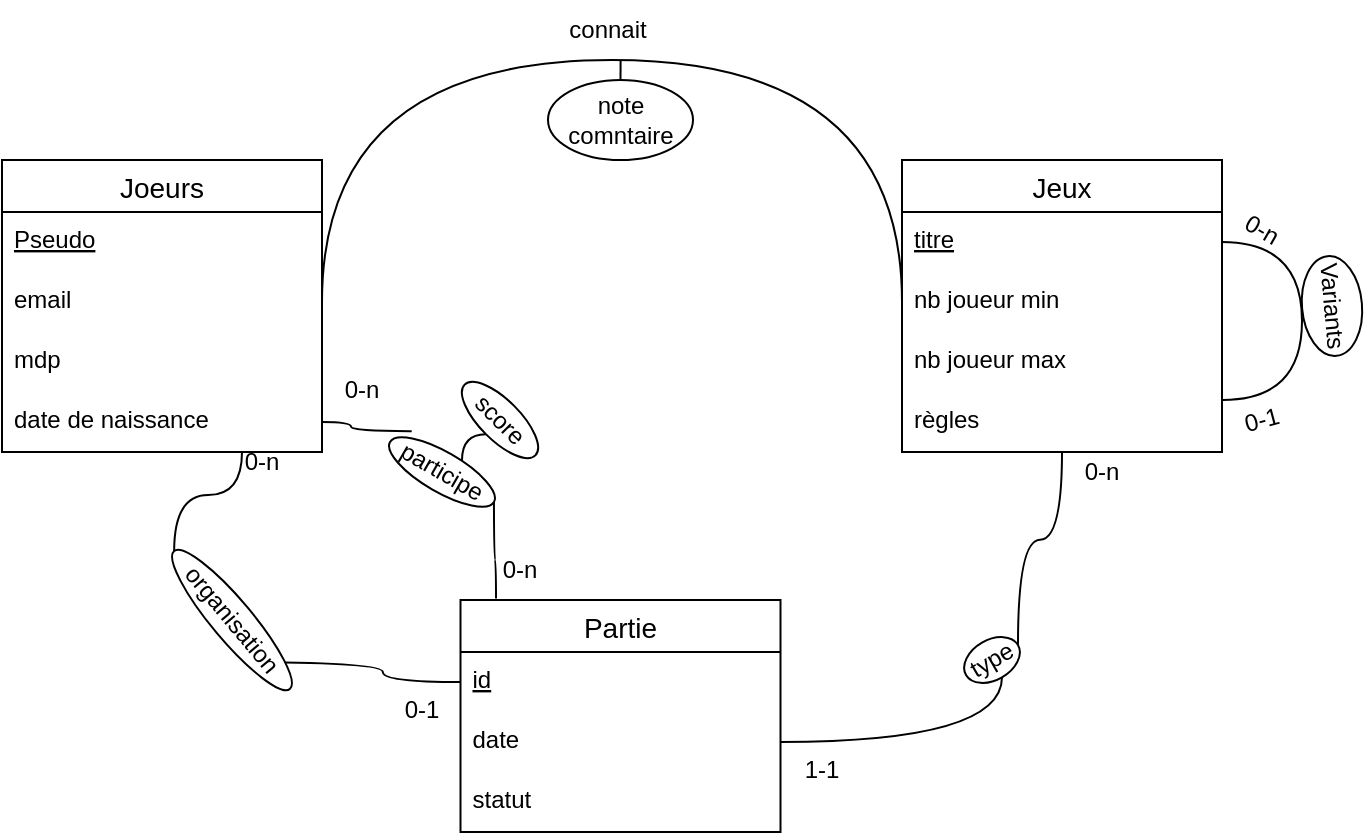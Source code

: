 <mxfile>
    <diagram id="mglDICaC-oP2oQJibCYG" name="Page-1">
        <mxGraphModel dx="1030" dy="633" grid="1" gridSize="10" guides="1" tooltips="1" connect="1" arrows="1" fold="1" page="1" pageScale="1" pageWidth="827" pageHeight="1169" math="0" shadow="0">
            <root>
                <mxCell id="0"/>
                <mxCell id="1" parent="0"/>
                <mxCell id="28" style="edgeStyle=orthogonalEdgeStyle;curved=1;html=1;exitX=0.75;exitY=1;exitDx=0;exitDy=0;entryX=0;entryY=0.5;entryDx=0;entryDy=0;endArrow=none;endFill=0;startArrow=none;" edge="1" parent="1" source="29" target="18">
                    <mxGeometry relative="1" as="geometry"/>
                </mxCell>
                <mxCell id="2" value="Joeurs" style="swimlane;fontStyle=0;childLayout=stackLayout;horizontal=1;startSize=26;horizontalStack=0;resizeParent=1;resizeParentMax=0;resizeLast=0;collapsible=1;marginBottom=0;align=center;fontSize=14;" vertex="1" parent="1">
                    <mxGeometry x="140" y="320" width="160" height="146" as="geometry"/>
                </mxCell>
                <mxCell id="3" value="Pseudo" style="text;strokeColor=none;fillColor=none;spacingLeft=4;spacingRight=4;overflow=hidden;rotatable=0;points=[[0,0.5],[1,0.5]];portConstraint=eastwest;fontSize=12;fontStyle=4" vertex="1" parent="2">
                    <mxGeometry y="26" width="160" height="30" as="geometry"/>
                </mxCell>
                <mxCell id="4" value="email" style="text;strokeColor=none;fillColor=none;spacingLeft=4;spacingRight=4;overflow=hidden;rotatable=0;points=[[0,0.5],[1,0.5]];portConstraint=eastwest;fontSize=12;" vertex="1" parent="2">
                    <mxGeometry y="56" width="160" height="30" as="geometry"/>
                </mxCell>
                <mxCell id="5" value="mdp" style="text;strokeColor=none;fillColor=none;spacingLeft=4;spacingRight=4;overflow=hidden;rotatable=0;points=[[0,0.5],[1,0.5]];portConstraint=eastwest;fontSize=12;" vertex="1" parent="2">
                    <mxGeometry y="86" width="160" height="30" as="geometry"/>
                </mxCell>
                <mxCell id="6" value="date de naissance" style="text;strokeColor=none;fillColor=none;spacingLeft=4;spacingRight=4;overflow=hidden;rotatable=0;points=[[0,0.5],[1,0.5]];portConstraint=eastwest;fontSize=12;" vertex="1" parent="2">
                    <mxGeometry y="116" width="160" height="30" as="geometry"/>
                </mxCell>
                <mxCell id="7" value="Jeux" style="swimlane;fontStyle=0;childLayout=stackLayout;horizontal=1;startSize=26;horizontalStack=0;resizeParent=1;resizeParentMax=0;resizeLast=0;collapsible=1;marginBottom=0;align=center;fontSize=14;" vertex="1" parent="1">
                    <mxGeometry x="590" y="320" width="160" height="146" as="geometry"/>
                </mxCell>
                <mxCell id="38" style="edgeStyle=orthogonalEdgeStyle;curved=1;html=1;exitX=1;exitY=0.5;exitDx=0;exitDy=0;entryX=1.002;entryY=0.132;entryDx=0;entryDy=0;entryPerimeter=0;endArrow=none;endFill=0;" edge="1" parent="7" source="8" target="11">
                    <mxGeometry relative="1" as="geometry">
                        <Array as="points">
                            <mxPoint x="200" y="41"/>
                            <mxPoint x="200" y="120"/>
                        </Array>
                    </mxGeometry>
                </mxCell>
                <mxCell id="8" value="titre" style="text;strokeColor=none;fillColor=none;spacingLeft=4;spacingRight=4;overflow=hidden;rotatable=0;points=[[0,0.5],[1,0.5]];portConstraint=eastwest;fontSize=12;fontStyle=4" vertex="1" parent="7">
                    <mxGeometry y="26" width="160" height="30" as="geometry"/>
                </mxCell>
                <mxCell id="9" value="nb joueur min" style="text;strokeColor=none;fillColor=none;spacingLeft=4;spacingRight=4;overflow=hidden;rotatable=0;points=[[0,0.5],[1,0.5]];portConstraint=eastwest;fontSize=12;" vertex="1" parent="7">
                    <mxGeometry y="56" width="160" height="30" as="geometry"/>
                </mxCell>
                <mxCell id="10" value="nb joueur max" style="text;strokeColor=none;fillColor=none;spacingLeft=4;spacingRight=4;overflow=hidden;rotatable=0;points=[[0,0.5],[1,0.5]];portConstraint=eastwest;fontSize=12;" vertex="1" parent="7">
                    <mxGeometry y="86" width="160" height="30" as="geometry"/>
                </mxCell>
                <mxCell id="11" value="règles" style="text;strokeColor=none;fillColor=none;spacingLeft=4;spacingRight=4;overflow=hidden;rotatable=0;points=[[0,0.5],[1,0.5]];portConstraint=eastwest;fontSize=12;" vertex="1" parent="7">
                    <mxGeometry y="116" width="160" height="30" as="geometry"/>
                </mxCell>
                <mxCell id="14" value="" style="group" vertex="1" connectable="0" parent="1">
                    <mxGeometry x="300" y="240" width="290" height="30" as="geometry"/>
                </mxCell>
                <mxCell id="12" style="edgeStyle=orthogonalEdgeStyle;html=1;exitX=1;exitY=0.5;exitDx=0;exitDy=0;entryX=0;entryY=0.5;entryDx=0;entryDy=0;curved=1;endArrow=none;endFill=0;" edge="1" parent="14" source="4" target="9">
                    <mxGeometry relative="1" as="geometry">
                        <Array as="points">
                            <mxPoint y="30"/>
                            <mxPoint x="290" y="30"/>
                        </Array>
                    </mxGeometry>
                </mxCell>
                <mxCell id="13" value="connait" style="text;html=1;strokeColor=none;fillColor=none;align=center;verticalAlign=middle;whiteSpace=wrap;rounded=0;" vertex="1" parent="14">
                    <mxGeometry x="113" width="60" height="30" as="geometry"/>
                </mxCell>
                <mxCell id="16" style="edgeStyle=orthogonalEdgeStyle;curved=1;html=1;exitX=0.5;exitY=0;exitDx=0;exitDy=0;entryX=0.605;entryY=1.012;entryDx=0;entryDy=0;entryPerimeter=0;endArrow=none;endFill=0;" edge="1" parent="1" source="15" target="13">
                    <mxGeometry relative="1" as="geometry"/>
                </mxCell>
                <mxCell id="15" value="note comntaire" style="ellipse;whiteSpace=wrap;html=1;" vertex="1" parent="1">
                    <mxGeometry x="413" y="280" width="72.5" height="40" as="geometry"/>
                </mxCell>
                <mxCell id="17" value="Partie" style="swimlane;fontStyle=0;childLayout=stackLayout;horizontal=1;startSize=26;horizontalStack=0;resizeParent=1;resizeParentMax=0;resizeLast=0;collapsible=1;marginBottom=0;align=center;fontSize=14;" vertex="1" parent="1">
                    <mxGeometry x="369.25" y="540" width="160" height="116" as="geometry"/>
                </mxCell>
                <mxCell id="18" value="id" style="text;strokeColor=none;fillColor=none;spacingLeft=4;spacingRight=4;overflow=hidden;rotatable=0;points=[[0,0.5],[1,0.5]];portConstraint=eastwest;fontSize=12;fontStyle=4" vertex="1" parent="17">
                    <mxGeometry y="26" width="160" height="30" as="geometry"/>
                </mxCell>
                <mxCell id="19" value="date" style="text;strokeColor=none;fillColor=none;spacingLeft=4;spacingRight=4;overflow=hidden;rotatable=0;points=[[0,0.5],[1,0.5]];portConstraint=eastwest;fontSize=12;" vertex="1" parent="17">
                    <mxGeometry y="56" width="160" height="30" as="geometry"/>
                </mxCell>
                <mxCell id="20" value="statut" style="text;strokeColor=none;fillColor=none;spacingLeft=4;spacingRight=4;overflow=hidden;rotatable=0;points=[[0,0.5],[1,0.5]];portConstraint=eastwest;fontSize=12;" vertex="1" parent="17">
                    <mxGeometry y="86" width="160" height="30" as="geometry"/>
                </mxCell>
                <mxCell id="21" style="edgeStyle=orthogonalEdgeStyle;curved=1;html=1;exitX=1;exitY=0.5;exitDx=0;exitDy=0;entryX=0.111;entryY=-0.006;entryDx=0;entryDy=0;entryPerimeter=0;endArrow=none;endFill=0;startArrow=none;" edge="1" parent="1" source="22" target="17">
                    <mxGeometry relative="1" as="geometry"/>
                </mxCell>
                <mxCell id="23" value="" style="edgeStyle=orthogonalEdgeStyle;curved=1;html=1;exitX=1;exitY=0.5;exitDx=0;exitDy=0;entryX=0.111;entryY=-0.006;entryDx=0;entryDy=0;entryPerimeter=0;endArrow=none;endFill=0;" edge="1" parent="1" source="6" target="22">
                    <mxGeometry relative="1" as="geometry">
                        <mxPoint x="300" y="451" as="sourcePoint"/>
                        <mxPoint x="387.01" y="539.304" as="targetPoint"/>
                    </mxGeometry>
                </mxCell>
                <mxCell id="22" value="participe" style="ellipse;whiteSpace=wrap;html=1;rotation=30;" vertex="1" parent="1">
                    <mxGeometry x="330" y="466" width="60" height="20" as="geometry"/>
                </mxCell>
                <mxCell id="25" style="edgeStyle=orthogonalEdgeStyle;curved=1;html=1;exitX=0.5;exitY=1;exitDx=0;exitDy=0;endArrow=none;endFill=0;" edge="1" parent="1" source="24">
                    <mxGeometry relative="1" as="geometry">
                        <mxPoint x="370" y="470" as="targetPoint"/>
                    </mxGeometry>
                </mxCell>
                <mxCell id="24" value="score" style="ellipse;whiteSpace=wrap;html=1;rotation=45;" vertex="1" parent="1">
                    <mxGeometry x="364" y="440" width="50" height="20" as="geometry"/>
                </mxCell>
                <mxCell id="26" value="0-n" style="text;html=1;strokeColor=none;fillColor=none;align=center;verticalAlign=middle;whiteSpace=wrap;rounded=0;" vertex="1" parent="1">
                    <mxGeometry x="290" y="420" width="60" height="30" as="geometry"/>
                </mxCell>
                <mxCell id="27" value="0-n" style="text;html=1;strokeColor=none;fillColor=none;align=center;verticalAlign=middle;whiteSpace=wrap;rounded=0;" vertex="1" parent="1">
                    <mxGeometry x="369.25" y="510" width="60" height="30" as="geometry"/>
                </mxCell>
                <mxCell id="30" value="" style="edgeStyle=orthogonalEdgeStyle;curved=1;html=1;exitX=0.75;exitY=1;exitDx=0;exitDy=0;entryX=0;entryY=0.5;entryDx=0;entryDy=0;endArrow=none;endFill=0;" edge="1" parent="1" source="2" target="29">
                    <mxGeometry relative="1" as="geometry">
                        <mxPoint x="260" y="466.0" as="sourcePoint"/>
                        <mxPoint x="369.25" y="581.0" as="targetPoint"/>
                    </mxGeometry>
                </mxCell>
                <mxCell id="29" value="organisation" style="ellipse;whiteSpace=wrap;html=1;rotation=50;" vertex="1" parent="1">
                    <mxGeometry x="210" y="540" width="90" height="20" as="geometry"/>
                </mxCell>
                <mxCell id="31" value="0-n" style="text;html=1;strokeColor=none;fillColor=none;align=center;verticalAlign=middle;whiteSpace=wrap;rounded=0;" vertex="1" parent="1">
                    <mxGeometry x="240" y="456" width="60" height="30" as="geometry"/>
                </mxCell>
                <mxCell id="32" value="0-1" style="text;html=1;strokeColor=none;fillColor=none;align=center;verticalAlign=middle;whiteSpace=wrap;rounded=0;" vertex="1" parent="1">
                    <mxGeometry x="320" y="580" width="60" height="30" as="geometry"/>
                </mxCell>
                <mxCell id="33" style="edgeStyle=orthogonalEdgeStyle;curved=1;html=1;exitX=1;exitY=0.5;exitDx=0;exitDy=0;entryX=0.5;entryY=1;entryDx=0;entryDy=0;endArrow=none;endFill=0;startArrow=none;" edge="1" parent="1" source="35" target="7">
                    <mxGeometry relative="1" as="geometry"/>
                </mxCell>
                <mxCell id="34" value="1-1" style="text;html=1;strokeColor=none;fillColor=none;align=center;verticalAlign=middle;whiteSpace=wrap;rounded=0;" vertex="1" parent="1">
                    <mxGeometry x="520" y="610" width="60" height="30" as="geometry"/>
                </mxCell>
                <mxCell id="36" value="" style="edgeStyle=orthogonalEdgeStyle;curved=1;html=1;exitX=1;exitY=0.5;exitDx=0;exitDy=0;entryX=0.5;entryY=1;entryDx=0;entryDy=0;endArrow=none;endFill=0;" edge="1" parent="1" source="19" target="35">
                    <mxGeometry relative="1" as="geometry">
                        <mxPoint x="529.25" y="611" as="sourcePoint"/>
                        <mxPoint x="670" y="466" as="targetPoint"/>
                    </mxGeometry>
                </mxCell>
                <mxCell id="35" value="type" style="ellipse;whiteSpace=wrap;html=1;rotation=-30;" vertex="1" parent="1">
                    <mxGeometry x="620" y="560" width="30" height="20" as="geometry"/>
                </mxCell>
                <mxCell id="37" value="0-n" style="text;html=1;strokeColor=none;fillColor=none;align=center;verticalAlign=middle;whiteSpace=wrap;rounded=0;" vertex="1" parent="1">
                    <mxGeometry x="660" y="461" width="60" height="30" as="geometry"/>
                </mxCell>
                <mxCell id="39" value="Variants" style="ellipse;whiteSpace=wrap;html=1;rotation=85;" vertex="1" parent="1">
                    <mxGeometry x="780" y="378" width="50" height="30" as="geometry"/>
                </mxCell>
                <mxCell id="41" value="0-n" style="text;html=1;strokeColor=none;fillColor=none;align=center;verticalAlign=middle;whiteSpace=wrap;rounded=0;rotation=30;" vertex="1" parent="1">
                    <mxGeometry x="740" y="340" width="60" height="30" as="geometry"/>
                </mxCell>
                <mxCell id="42" value="0-1" style="text;html=1;strokeColor=none;fillColor=none;align=center;verticalAlign=middle;whiteSpace=wrap;rounded=0;rotation=-15;" vertex="1" parent="1">
                    <mxGeometry x="740" y="435" width="60" height="30" as="geometry"/>
                </mxCell>
            </root>
        </mxGraphModel>
    </diagram>
</mxfile>